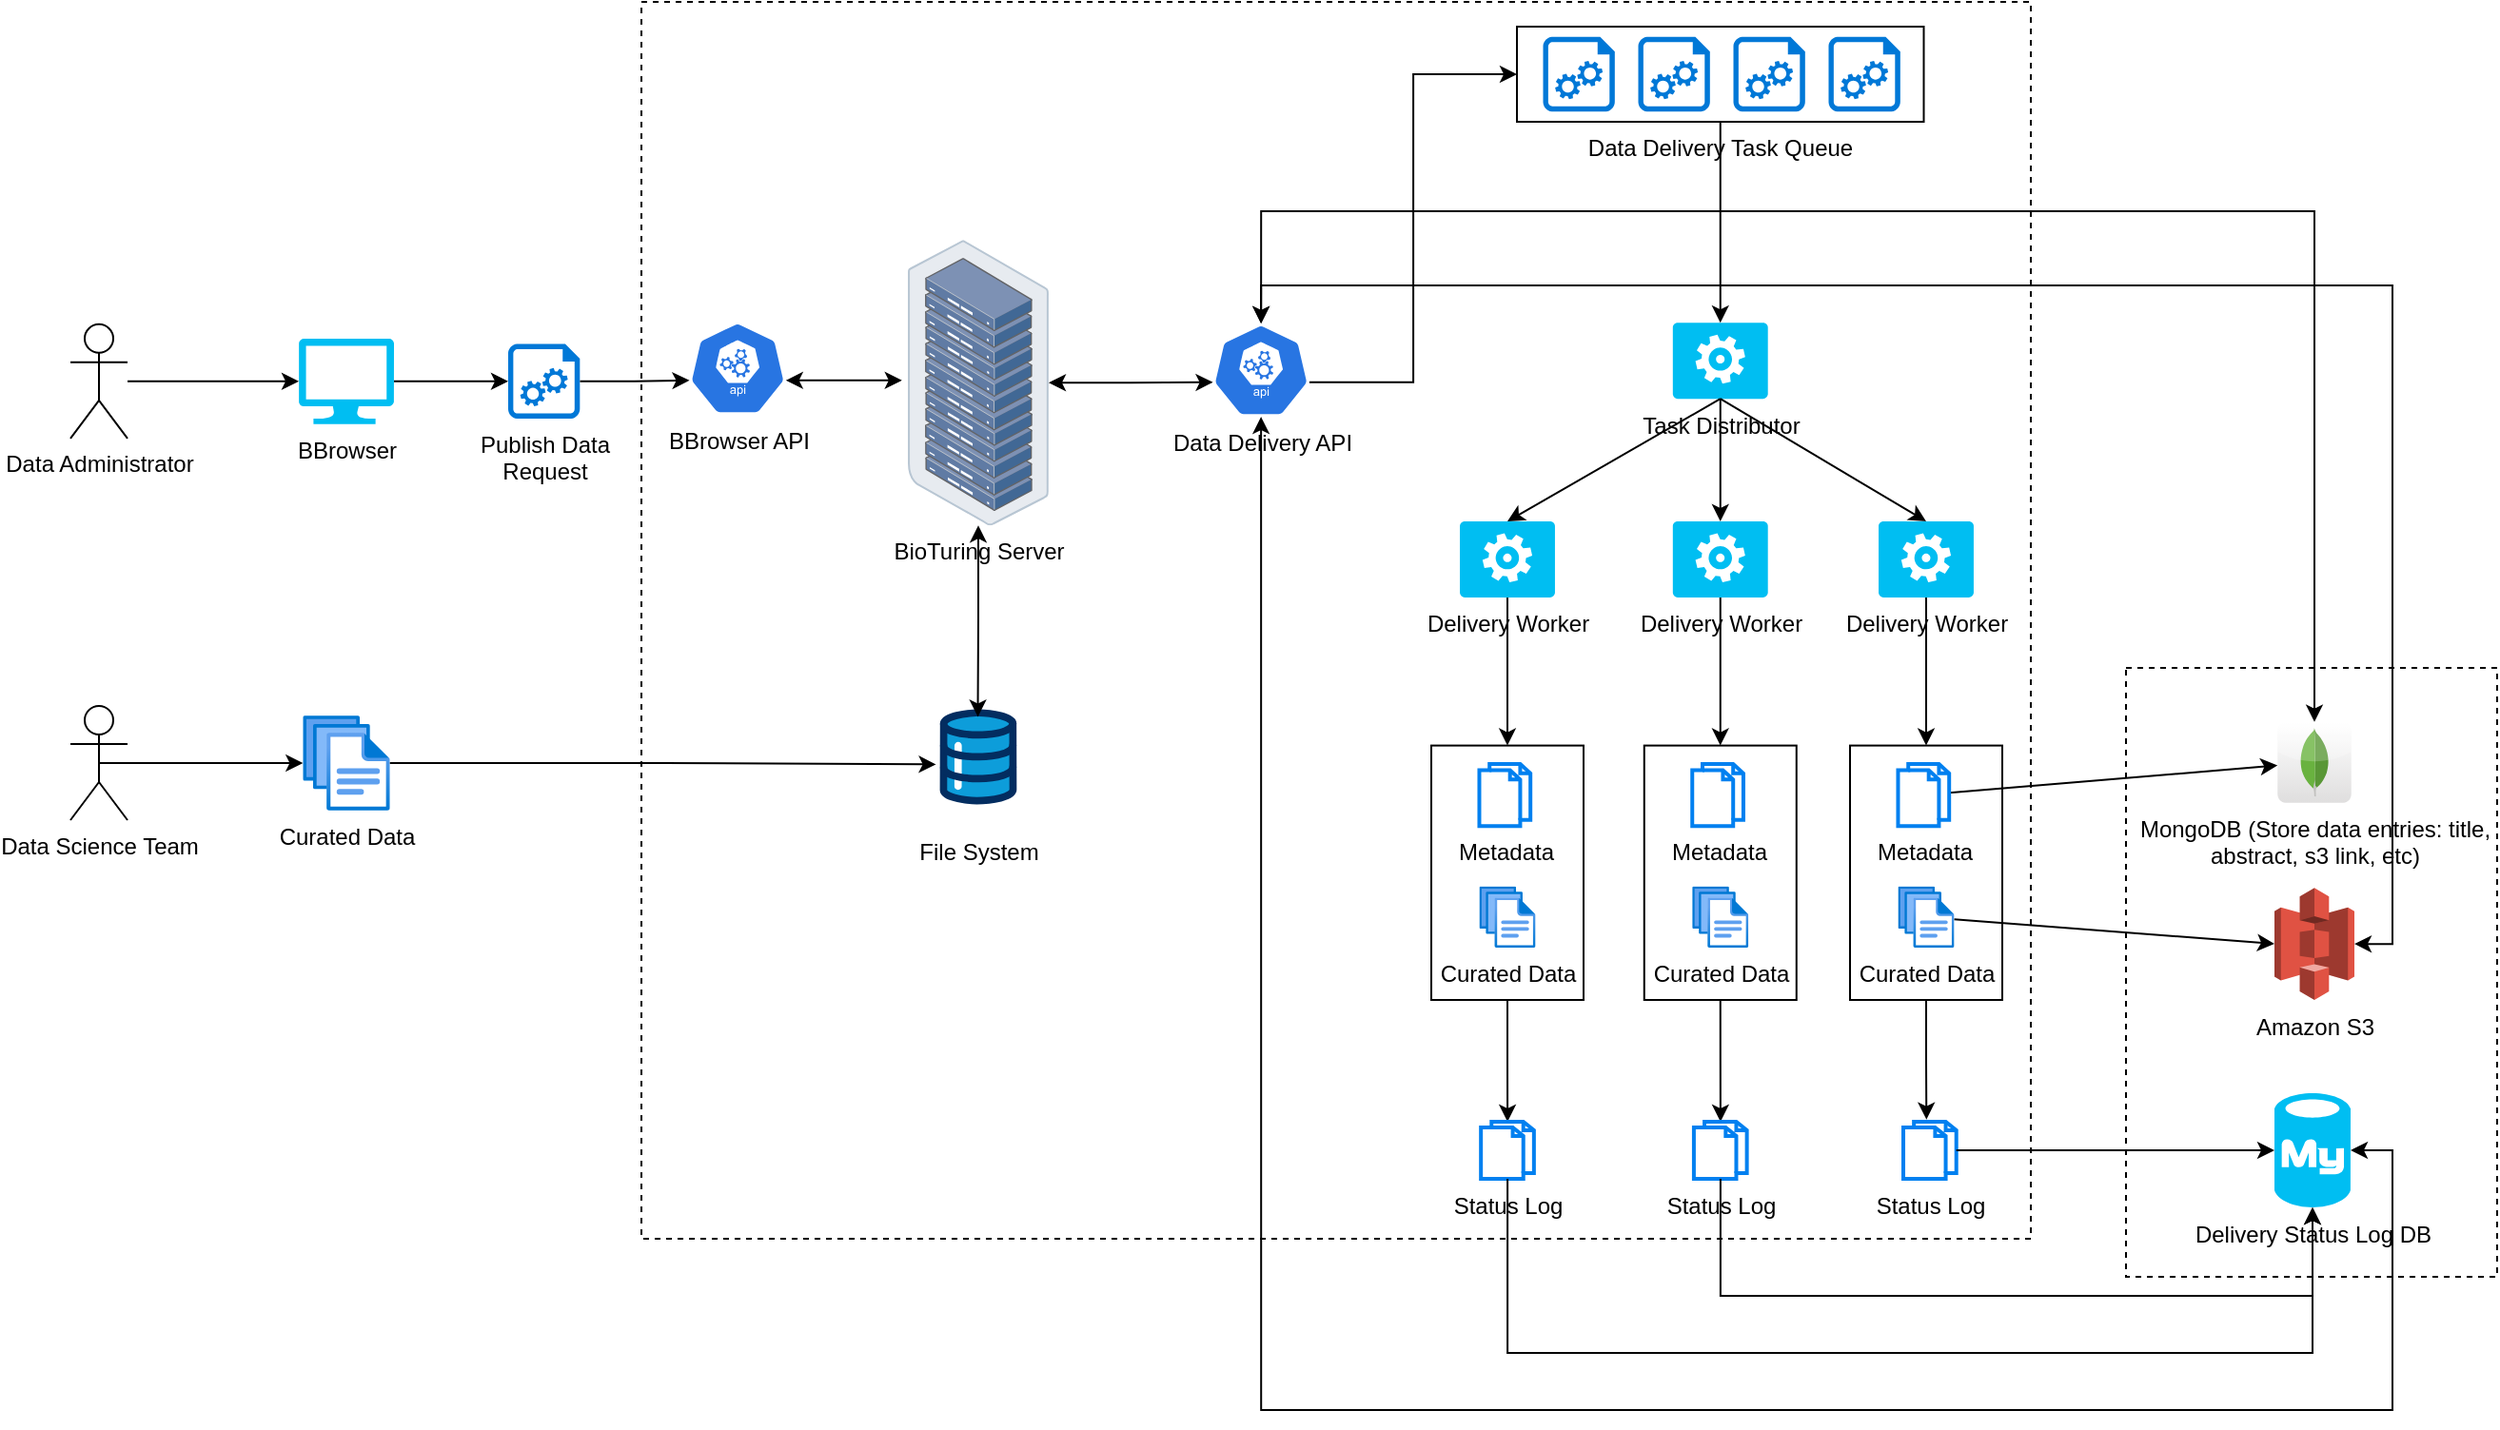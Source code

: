 <mxfile version="22.0.2" type="device">
  <diagram name="Page-1" id="F0XwoyQ3lqNc3LvD0mNE">
    <mxGraphModel dx="1668" dy="965" grid="1" gridSize="10" guides="1" tooltips="1" connect="1" arrows="1" fold="1" page="1" pageScale="1" pageWidth="850" pageHeight="1100" math="0" shadow="0">
      <root>
        <mxCell id="0" />
        <mxCell id="1" parent="0" />
        <mxCell id="MhcaZoFoSHZdR4m9wgJC-81" value="" style="rounded=0;whiteSpace=wrap;html=1;fillColor=none;dashed=1;" vertex="1" parent="1">
          <mxGeometry x="1150" y="470" width="195" height="320" as="geometry" />
        </mxCell>
        <mxCell id="MhcaZoFoSHZdR4m9wgJC-80" value="" style="rounded=0;whiteSpace=wrap;html=1;fillColor=none;dashed=1;" vertex="1" parent="1">
          <mxGeometry x="370" y="120" width="730" height="650" as="geometry" />
        </mxCell>
        <mxCell id="DhWCyM13J9A1nExANPJX-21" style="edgeStyle=orthogonalEdgeStyle;rounded=0;orthogonalLoop=1;jettySize=auto;html=1;" parent="1" source="DhWCyM13J9A1nExANPJX-2" target="MhcaZoFoSHZdR4m9wgJC-86" edge="1">
          <mxGeometry relative="1" as="geometry">
            <mxPoint x="190" y="319.4" as="targetPoint" />
          </mxGeometry>
        </mxCell>
        <mxCell id="DhWCyM13J9A1nExANPJX-2" value="Data Administrator" style="shape=umlActor;verticalLabelPosition=bottom;verticalAlign=top;html=1;" parent="1" vertex="1">
          <mxGeometry x="70" y="289.4" width="30" height="60" as="geometry" />
        </mxCell>
        <mxCell id="DhWCyM13J9A1nExANPJX-4" value="BioTuring Server" style="image;points=[];aspect=fixed;html=1;align=center;shadow=0;dashed=0;image=img/lib/allied_telesis/storage/Datacenter_Server_Rack.svg;" parent="1" vertex="1">
          <mxGeometry x="510" y="245.1" width="73.99" height="150" as="geometry" />
        </mxCell>
        <mxCell id="DhWCyM13J9A1nExANPJX-9" value="File System" style="verticalLabelPosition=bottom;aspect=fixed;html=1;shape=mxgraph.salesforce.data;fillColor=default;fontColor=#000000;strokeColor=#001DBC;" parent="1" vertex="1">
          <mxGeometry x="526.74" y="491.7" width="40.5" height="50" as="geometry" />
        </mxCell>
        <mxCell id="DhWCyM13J9A1nExANPJX-16" style="edgeStyle=orthogonalEdgeStyle;rounded=0;orthogonalLoop=1;jettySize=auto;html=1;exitX=0.5;exitY=0.5;exitDx=0;exitDy=0;exitPerimeter=0;" parent="1" source="DhWCyM13J9A1nExANPJX-10" target="DhWCyM13J9A1nExANPJX-12" edge="1">
          <mxGeometry relative="1" as="geometry" />
        </mxCell>
        <mxCell id="DhWCyM13J9A1nExANPJX-10" value="Data Science Team" style="shape=umlActor;verticalLabelPosition=bottom;verticalAlign=top;html=1;" parent="1" vertex="1">
          <mxGeometry x="70" y="490" width="30" height="60" as="geometry" />
        </mxCell>
        <mxCell id="DhWCyM13J9A1nExANPJX-12" value="Curated Data" style="image;aspect=fixed;html=1;points=[];align=center;fontSize=12;image=img/lib/azure2/general/Files.svg;" parent="1" vertex="1">
          <mxGeometry x="192.15" y="495" width="45.71" height="50" as="geometry" />
        </mxCell>
        <mxCell id="DhWCyM13J9A1nExANPJX-18" style="edgeStyle=orthogonalEdgeStyle;rounded=0;orthogonalLoop=1;jettySize=auto;html=1;entryX=-0.051;entryY=0.58;entryDx=0;entryDy=0;entryPerimeter=0;" parent="1" source="DhWCyM13J9A1nExANPJX-12" target="DhWCyM13J9A1nExANPJX-9" edge="1">
          <mxGeometry relative="1" as="geometry" />
        </mxCell>
        <mxCell id="DhWCyM13J9A1nExANPJX-19" style="edgeStyle=orthogonalEdgeStyle;rounded=0;orthogonalLoop=1;jettySize=auto;html=1;entryX=0.494;entryY=0.08;entryDx=0;entryDy=0;entryPerimeter=0;startArrow=classic;startFill=1;" parent="1" source="DhWCyM13J9A1nExANPJX-4" target="DhWCyM13J9A1nExANPJX-9" edge="1">
          <mxGeometry relative="1" as="geometry" />
        </mxCell>
        <mxCell id="DhWCyM13J9A1nExANPJX-22" value="Amazon S3" style="outlineConnect=0;dashed=0;verticalLabelPosition=bottom;verticalAlign=top;align=center;html=1;shape=mxgraph.aws3.s3;fillColor=#E05243;gradientColor=none;" parent="1" vertex="1">
          <mxGeometry x="1228" y="585.6" width="42" height="58.9" as="geometry" />
        </mxCell>
        <mxCell id="DhWCyM13J9A1nExANPJX-23" value="MongoDB (Store data entries: title, &lt;br&gt;abstract, s3 link, etc)" style="dashed=0;outlineConnect=0;html=1;align=center;labelPosition=center;verticalLabelPosition=bottom;verticalAlign=top;shape=mxgraph.webicons.mongodb;gradientColor=#DFDEDE" parent="1" vertex="1">
          <mxGeometry x="1229.62" y="498.35" width="38.75" height="42.5" as="geometry" />
        </mxCell>
        <mxCell id="DhWCyM13J9A1nExANPJX-28" value="Data Delivery Task Queue" style="rounded=0;whiteSpace=wrap;html=1;verticalAlign=top;fillColor=none;labelPosition=center;verticalLabelPosition=bottom;align=center;" parent="1" vertex="1">
          <mxGeometry x="830" y="133.0" width="213.75" height="50" as="geometry" />
        </mxCell>
        <mxCell id="DhWCyM13J9A1nExANPJX-24" value="Delivery Status Log DB" style="verticalLabelPosition=bottom;html=1;verticalAlign=top;align=center;strokeColor=none;fillColor=#00BEF2;shape=mxgraph.azure.mysql_database;" parent="1" vertex="1">
          <mxGeometry x="1228" y="693.5" width="40" height="60" as="geometry" />
        </mxCell>
        <mxCell id="DhWCyM13J9A1nExANPJX-26" value="" style="sketch=0;aspect=fixed;pointerEvents=1;shadow=0;dashed=0;html=1;strokeColor=none;labelPosition=center;verticalLabelPosition=bottom;verticalAlign=top;align=center;shape=mxgraph.azure.startup_task;fillColor=#0078D7;" parent="1" vertex="1">
          <mxGeometry x="843.75" y="138.34" width="37.74" height="39.32" as="geometry" />
        </mxCell>
        <mxCell id="DhWCyM13J9A1nExANPJX-30" value="" style="sketch=0;aspect=fixed;pointerEvents=1;shadow=0;dashed=0;html=1;strokeColor=none;labelPosition=center;verticalLabelPosition=bottom;verticalAlign=top;align=center;shape=mxgraph.azure.startup_task;fillColor=#0078D7;" parent="1" vertex="1">
          <mxGeometry x="893.75" y="138.34" width="37.74" height="39.32" as="geometry" />
        </mxCell>
        <mxCell id="DhWCyM13J9A1nExANPJX-31" value="" style="sketch=0;aspect=fixed;pointerEvents=1;shadow=0;dashed=0;html=1;strokeColor=none;labelPosition=center;verticalLabelPosition=bottom;verticalAlign=top;align=center;shape=mxgraph.azure.startup_task;fillColor=#0078D7;" parent="1" vertex="1">
          <mxGeometry x="943.75" y="138.34" width="37.74" height="39.32" as="geometry" />
        </mxCell>
        <mxCell id="DhWCyM13J9A1nExANPJX-32" value="" style="sketch=0;aspect=fixed;pointerEvents=1;shadow=0;dashed=0;html=1;strokeColor=none;labelPosition=center;verticalLabelPosition=bottom;verticalAlign=top;align=center;shape=mxgraph.azure.startup_task;fillColor=#0078D7;" parent="1" vertex="1">
          <mxGeometry x="993.75" y="138.34" width="37.74" height="39.32" as="geometry" />
        </mxCell>
        <mxCell id="DhWCyM13J9A1nExANPJX-34" value="Publish Data &lt;br&gt;Request" style="sketch=0;aspect=fixed;pointerEvents=1;shadow=0;dashed=0;html=1;strokeColor=none;labelPosition=center;verticalLabelPosition=bottom;verticalAlign=top;align=center;shape=mxgraph.azure.startup_task;fillColor=#0078D7;" parent="1" vertex="1">
          <mxGeometry x="300" y="299.74" width="37.74" height="39.32" as="geometry" />
        </mxCell>
        <mxCell id="DhWCyM13J9A1nExANPJX-40" value="BBrowser API" style="sketch=0;html=1;dashed=0;whitespace=wrap;fillColor=#2875E2;strokeColor=#ffffff;points=[[0.005,0.63,0],[0.1,0.2,0],[0.9,0.2,0],[0.5,0,0],[0.995,0.63,0],[0.72,0.99,0],[0.5,1,0],[0.28,0.99,0]];verticalLabelPosition=bottom;align=center;verticalAlign=top;shape=mxgraph.kubernetes.icon;prIcon=api" parent="1" vertex="1">
          <mxGeometry x="395" y="288" width="51.13" height="49.06" as="geometry" />
        </mxCell>
        <mxCell id="DhWCyM13J9A1nExANPJX-41" style="edgeStyle=orthogonalEdgeStyle;rounded=0;orthogonalLoop=1;jettySize=auto;html=1;exitX=1;exitY=0.5;exitDx=0;exitDy=0;exitPerimeter=0;entryX=0.005;entryY=0.63;entryDx=0;entryDy=0;entryPerimeter=0;" parent="1" source="DhWCyM13J9A1nExANPJX-34" target="DhWCyM13J9A1nExANPJX-40" edge="1">
          <mxGeometry relative="1" as="geometry" />
        </mxCell>
        <mxCell id="DhWCyM13J9A1nExANPJX-43" style="edgeStyle=orthogonalEdgeStyle;rounded=0;orthogonalLoop=1;jettySize=auto;html=1;exitX=0.995;exitY=0.63;exitDx=0;exitDy=0;exitPerimeter=0;entryX=-0.042;entryY=0.492;entryDx=0;entryDy=0;entryPerimeter=0;startArrow=classic;startFill=1;" parent="1" source="DhWCyM13J9A1nExANPJX-40" target="DhWCyM13J9A1nExANPJX-4" edge="1">
          <mxGeometry relative="1" as="geometry" />
        </mxCell>
        <mxCell id="DhWCyM13J9A1nExANPJX-44" value="Task Distributor" style="verticalLabelPosition=bottom;html=1;verticalAlign=top;align=center;strokeColor=none;fillColor=#00BEF2;shape=mxgraph.azure.worker_role;" parent="1" vertex="1">
          <mxGeometry x="911.88" y="288.61" width="50" height="40" as="geometry" />
        </mxCell>
        <mxCell id="MhcaZoFoSHZdR4m9wgJC-43" style="edgeStyle=orthogonalEdgeStyle;rounded=0;orthogonalLoop=1;jettySize=auto;html=1;exitX=0.5;exitY=1;exitDx=0;exitDy=0;exitPerimeter=0;" edge="1" parent="1" source="DhWCyM13J9A1nExANPJX-45" target="MhcaZoFoSHZdR4m9wgJC-38">
          <mxGeometry relative="1" as="geometry" />
        </mxCell>
        <mxCell id="DhWCyM13J9A1nExANPJX-45" value="Delivery Worker" style="verticalLabelPosition=bottom;html=1;verticalAlign=top;align=center;strokeColor=none;fillColor=#00BEF2;shape=mxgraph.azure.worker_role;" parent="1" vertex="1">
          <mxGeometry x="1020" y="393.0" width="50" height="40" as="geometry" />
        </mxCell>
        <mxCell id="MhcaZoFoSHZdR4m9wgJC-42" style="edgeStyle=orthogonalEdgeStyle;rounded=0;orthogonalLoop=1;jettySize=auto;html=1;exitX=0.5;exitY=1;exitDx=0;exitDy=0;exitPerimeter=0;entryX=0.5;entryY=0;entryDx=0;entryDy=0;" edge="1" parent="1" source="DhWCyM13J9A1nExANPJX-46" target="MhcaZoFoSHZdR4m9wgJC-46">
          <mxGeometry relative="1" as="geometry">
            <mxPoint x="936.88" y="510.8" as="targetPoint" />
          </mxGeometry>
        </mxCell>
        <mxCell id="DhWCyM13J9A1nExANPJX-46" value="Delivery Worker" style="verticalLabelPosition=bottom;html=1;verticalAlign=top;align=center;strokeColor=none;fillColor=#00BEF2;shape=mxgraph.azure.worker_role;" parent="1" vertex="1">
          <mxGeometry x="911.88" y="393" width="50" height="40" as="geometry" />
        </mxCell>
        <mxCell id="MhcaZoFoSHZdR4m9wgJC-24" style="edgeStyle=orthogonalEdgeStyle;rounded=0;orthogonalLoop=1;jettySize=auto;html=1;exitX=0.5;exitY=1;exitDx=0;exitDy=0;exitPerimeter=0;entryX=0.5;entryY=0;entryDx=0;entryDy=0;" edge="1" parent="1" source="DhWCyM13J9A1nExANPJX-49" target="MhcaZoFoSHZdR4m9wgJC-49">
          <mxGeometry relative="1" as="geometry">
            <mxPoint x="825" y="510.8" as="targetPoint" />
          </mxGeometry>
        </mxCell>
        <mxCell id="DhWCyM13J9A1nExANPJX-49" value="Delivery Worker" style="verticalLabelPosition=bottom;html=1;verticalAlign=top;align=center;strokeColor=none;fillColor=#00BEF2;shape=mxgraph.azure.worker_role;" parent="1" vertex="1">
          <mxGeometry x="800" y="393" width="50" height="40" as="geometry" />
        </mxCell>
        <mxCell id="DhWCyM13J9A1nExANPJX-50" style="edgeStyle=orthogonalEdgeStyle;rounded=0;orthogonalLoop=1;jettySize=auto;html=1;exitX=0.5;exitY=1;exitDx=0;exitDy=0;entryX=0.5;entryY=0;entryDx=0;entryDy=0;entryPerimeter=0;" parent="1" source="DhWCyM13J9A1nExANPJX-28" target="DhWCyM13J9A1nExANPJX-44" edge="1">
          <mxGeometry relative="1" as="geometry" />
        </mxCell>
        <mxCell id="DhWCyM13J9A1nExANPJX-51" style="rounded=0;orthogonalLoop=1;jettySize=auto;html=1;exitX=0.5;exitY=1;exitDx=0;exitDy=0;exitPerimeter=0;entryX=0.5;entryY=0;entryDx=0;entryDy=0;entryPerimeter=0;" parent="1" source="DhWCyM13J9A1nExANPJX-44" target="DhWCyM13J9A1nExANPJX-49" edge="1">
          <mxGeometry relative="1" as="geometry" />
        </mxCell>
        <mxCell id="DhWCyM13J9A1nExANPJX-52" style="rounded=0;orthogonalLoop=1;jettySize=auto;html=1;exitX=0.5;exitY=1;exitDx=0;exitDy=0;exitPerimeter=0;entryX=0.5;entryY=0;entryDx=0;entryDy=0;entryPerimeter=0;" parent="1" source="DhWCyM13J9A1nExANPJX-44" target="DhWCyM13J9A1nExANPJX-46" edge="1">
          <mxGeometry relative="1" as="geometry" />
        </mxCell>
        <mxCell id="DhWCyM13J9A1nExANPJX-53" style="rounded=0;orthogonalLoop=1;jettySize=auto;html=1;exitX=0.5;exitY=1;exitDx=0;exitDy=0;exitPerimeter=0;entryX=0.5;entryY=0;entryDx=0;entryDy=0;entryPerimeter=0;" parent="1" source="DhWCyM13J9A1nExANPJX-44" target="DhWCyM13J9A1nExANPJX-45" edge="1">
          <mxGeometry relative="1" as="geometry" />
        </mxCell>
        <mxCell id="DhWCyM13J9A1nExANPJX-68" style="edgeStyle=orthogonalEdgeStyle;rounded=0;orthogonalLoop=1;jettySize=auto;html=1;exitX=0.995;exitY=0.63;exitDx=0;exitDy=0;exitPerimeter=0;entryX=0;entryY=0.5;entryDx=0;entryDy=0;" parent="1" source="DhWCyM13J9A1nExANPJX-65" target="DhWCyM13J9A1nExANPJX-28" edge="1">
          <mxGeometry relative="1" as="geometry" />
        </mxCell>
        <mxCell id="DhWCyM13J9A1nExANPJX-65" value="Data Delivery API" style="sketch=0;html=1;dashed=0;whitespace=wrap;fillColor=#2875E2;strokeColor=#ffffff;points=[[0.005,0.63,0],[0.1,0.2,0],[0.9,0.2,0],[0.5,0,0],[0.995,0.63,0],[0.72,0.99,0],[0.5,1,0],[0.28,0.99,0]];verticalLabelPosition=bottom;align=center;verticalAlign=top;shape=mxgraph.kubernetes.icon;prIcon=api" parent="1" vertex="1">
          <mxGeometry x="670" y="289" width="51.13" height="49.06" as="geometry" />
        </mxCell>
        <mxCell id="DhWCyM13J9A1nExANPJX-67" style="edgeStyle=orthogonalEdgeStyle;rounded=0;orthogonalLoop=1;jettySize=auto;html=1;entryX=0.005;entryY=0.63;entryDx=0;entryDy=0;entryPerimeter=0;startArrow=classic;startFill=1;" parent="1" source="DhWCyM13J9A1nExANPJX-4" target="DhWCyM13J9A1nExANPJX-65" edge="1">
          <mxGeometry relative="1" as="geometry" />
        </mxCell>
        <mxCell id="MhcaZoFoSHZdR4m9wgJC-38" value="" style="rounded=0;whiteSpace=wrap;html=1;fillColor=none;" vertex="1" parent="1">
          <mxGeometry x="1005" y="510.8" width="80" height="133.7" as="geometry" />
        </mxCell>
        <mxCell id="MhcaZoFoSHZdR4m9wgJC-39" value="Curated Data" style="image;aspect=fixed;html=1;points=[];align=center;fontSize=12;image=img/lib/azure2/general/Files.svg;" vertex="1" parent="1">
          <mxGeometry x="1030.24" y="584.8" width="29.53" height="32.3" as="geometry" />
        </mxCell>
        <mxCell id="MhcaZoFoSHZdR4m9wgJC-45" style="rounded=0;orthogonalLoop=1;jettySize=auto;html=1;" edge="1" parent="1" source="MhcaZoFoSHZdR4m9wgJC-40" target="DhWCyM13J9A1nExANPJX-23">
          <mxGeometry relative="1" as="geometry" />
        </mxCell>
        <mxCell id="MhcaZoFoSHZdR4m9wgJC-40" value="Metadata" style="html=1;verticalLabelPosition=bottom;align=center;labelBackgroundColor=#ffffff;verticalAlign=top;strokeWidth=2;strokeColor=#0080F0;shadow=0;dashed=0;shape=mxgraph.ios7.icons.documents;" vertex="1" parent="1">
          <mxGeometry x="1030.24" y="520.5" width="26.85" height="32.6" as="geometry" />
        </mxCell>
        <mxCell id="MhcaZoFoSHZdR4m9wgJC-41" value="Status Log" style="html=1;verticalLabelPosition=bottom;align=center;labelBackgroundColor=#ffffff;verticalAlign=top;strokeWidth=2;strokeColor=#0080F0;shadow=0;dashed=0;shape=mxgraph.ios7.icons.documents;" vertex="1" parent="1">
          <mxGeometry x="1033" y="708.5" width="27.85" height="30" as="geometry" />
        </mxCell>
        <mxCell id="MhcaZoFoSHZdR4m9wgJC-44" style="rounded=0;orthogonalLoop=1;jettySize=auto;html=1;entryX=0;entryY=0.5;entryDx=0;entryDy=0;entryPerimeter=0;" edge="1" parent="1" source="MhcaZoFoSHZdR4m9wgJC-39" target="DhWCyM13J9A1nExANPJX-22">
          <mxGeometry relative="1" as="geometry" />
        </mxCell>
        <mxCell id="MhcaZoFoSHZdR4m9wgJC-70" style="edgeStyle=orthogonalEdgeStyle;rounded=0;orthogonalLoop=1;jettySize=auto;html=1;exitX=0.5;exitY=1;exitDx=0;exitDy=0;" edge="1" parent="1" source="MhcaZoFoSHZdR4m9wgJC-46" target="MhcaZoFoSHZdR4m9wgJC-67">
          <mxGeometry relative="1" as="geometry" />
        </mxCell>
        <mxCell id="MhcaZoFoSHZdR4m9wgJC-46" value="" style="rounded=0;whiteSpace=wrap;html=1;fillColor=none;" vertex="1" parent="1">
          <mxGeometry x="896.88" y="510.8" width="80" height="133.7" as="geometry" />
        </mxCell>
        <mxCell id="MhcaZoFoSHZdR4m9wgJC-47" value="Curated Data" style="image;aspect=fixed;html=1;points=[];align=center;fontSize=12;image=img/lib/azure2/general/Files.svg;" vertex="1" parent="1">
          <mxGeometry x="922.12" y="584.8" width="29.53" height="32.3" as="geometry" />
        </mxCell>
        <mxCell id="MhcaZoFoSHZdR4m9wgJC-48" value="Metadata" style="html=1;verticalLabelPosition=bottom;align=center;labelBackgroundColor=#ffffff;verticalAlign=top;strokeWidth=2;strokeColor=#0080F0;shadow=0;dashed=0;shape=mxgraph.ios7.icons.documents;" vertex="1" parent="1">
          <mxGeometry x="922.12" y="520.5" width="26.85" height="32.6" as="geometry" />
        </mxCell>
        <mxCell id="MhcaZoFoSHZdR4m9wgJC-69" style="edgeStyle=orthogonalEdgeStyle;rounded=0;orthogonalLoop=1;jettySize=auto;html=1;exitX=0.5;exitY=1;exitDx=0;exitDy=0;" edge="1" parent="1" source="MhcaZoFoSHZdR4m9wgJC-49" target="MhcaZoFoSHZdR4m9wgJC-68">
          <mxGeometry relative="1" as="geometry" />
        </mxCell>
        <mxCell id="MhcaZoFoSHZdR4m9wgJC-49" value="" style="rounded=0;whiteSpace=wrap;html=1;fillColor=none;" vertex="1" parent="1">
          <mxGeometry x="785" y="510.8" width="80" height="133.7" as="geometry" />
        </mxCell>
        <mxCell id="MhcaZoFoSHZdR4m9wgJC-50" value="Curated Data" style="image;aspect=fixed;html=1;points=[];align=center;fontSize=12;image=img/lib/azure2/general/Files.svg;" vertex="1" parent="1">
          <mxGeometry x="810.24" y="584.8" width="29.53" height="32.3" as="geometry" />
        </mxCell>
        <mxCell id="MhcaZoFoSHZdR4m9wgJC-51" value="Metadata" style="html=1;verticalLabelPosition=bottom;align=center;labelBackgroundColor=#ffffff;verticalAlign=top;strokeWidth=2;strokeColor=#0080F0;shadow=0;dashed=0;shape=mxgraph.ios7.icons.documents;" vertex="1" parent="1">
          <mxGeometry x="810.24" y="520.5" width="26.85" height="32.6" as="geometry" />
        </mxCell>
        <mxCell id="MhcaZoFoSHZdR4m9wgJC-53" style="edgeStyle=orthogonalEdgeStyle;rounded=0;orthogonalLoop=1;jettySize=auto;html=1;exitX=0.5;exitY=1;exitDx=0;exitDy=0;entryX=0.436;entryY=-0.039;entryDx=0;entryDy=0;entryPerimeter=0;" edge="1" parent="1" source="MhcaZoFoSHZdR4m9wgJC-38" target="MhcaZoFoSHZdR4m9wgJC-41">
          <mxGeometry relative="1" as="geometry" />
        </mxCell>
        <mxCell id="MhcaZoFoSHZdR4m9wgJC-64" style="edgeStyle=orthogonalEdgeStyle;rounded=0;orthogonalLoop=1;jettySize=auto;html=1;exitX=0.5;exitY=0;exitDx=0;exitDy=0;exitPerimeter=0;entryX=1;entryY=0.5;entryDx=0;entryDy=0;entryPerimeter=0;startArrow=classic;startFill=1;" edge="1" parent="1" source="DhWCyM13J9A1nExANPJX-65" target="DhWCyM13J9A1nExANPJX-22">
          <mxGeometry relative="1" as="geometry" />
        </mxCell>
        <mxCell id="MhcaZoFoSHZdR4m9wgJC-67" value="Status Log" style="html=1;verticalLabelPosition=bottom;align=center;labelBackgroundColor=#ffffff;verticalAlign=top;strokeWidth=2;strokeColor=#0080F0;shadow=0;dashed=0;shape=mxgraph.ios7.icons.documents;" vertex="1" parent="1">
          <mxGeometry x="922.96" y="708.5" width="27.85" height="30" as="geometry" />
        </mxCell>
        <mxCell id="MhcaZoFoSHZdR4m9wgJC-68" value="Status Log" style="html=1;verticalLabelPosition=bottom;align=center;labelBackgroundColor=#ffffff;verticalAlign=top;strokeWidth=2;strokeColor=#0080F0;shadow=0;dashed=0;shape=mxgraph.ios7.icons.documents;" vertex="1" parent="1">
          <mxGeometry x="811.08" y="708.5" width="27.85" height="30" as="geometry" />
        </mxCell>
        <mxCell id="MhcaZoFoSHZdR4m9wgJC-74" style="edgeStyle=orthogonalEdgeStyle;rounded=0;orthogonalLoop=1;jettySize=auto;html=1;entryX=0;entryY=0.5;entryDx=0;entryDy=0;entryPerimeter=0;" edge="1" parent="1" source="MhcaZoFoSHZdR4m9wgJC-41" target="DhWCyM13J9A1nExANPJX-24">
          <mxGeometry relative="1" as="geometry" />
        </mxCell>
        <mxCell id="MhcaZoFoSHZdR4m9wgJC-75" style="edgeStyle=orthogonalEdgeStyle;rounded=0;orthogonalLoop=1;jettySize=auto;html=1;entryX=0.5;entryY=1;entryDx=0;entryDy=0;entryPerimeter=0;" edge="1" parent="1" source="MhcaZoFoSHZdR4m9wgJC-67" target="DhWCyM13J9A1nExANPJX-24">
          <mxGeometry relative="1" as="geometry">
            <Array as="points">
              <mxPoint x="937" y="800" />
              <mxPoint x="1248" y="800" />
            </Array>
          </mxGeometry>
        </mxCell>
        <mxCell id="MhcaZoFoSHZdR4m9wgJC-76" style="edgeStyle=orthogonalEdgeStyle;rounded=0;orthogonalLoop=1;jettySize=auto;html=1;entryX=0.5;entryY=1;entryDx=0;entryDy=0;entryPerimeter=0;" edge="1" parent="1" source="MhcaZoFoSHZdR4m9wgJC-68" target="DhWCyM13J9A1nExANPJX-24">
          <mxGeometry relative="1" as="geometry">
            <Array as="points">
              <mxPoint x="825" y="830" />
              <mxPoint x="1248" y="830" />
            </Array>
          </mxGeometry>
        </mxCell>
        <mxCell id="MhcaZoFoSHZdR4m9wgJC-78" style="edgeStyle=orthogonalEdgeStyle;rounded=0;orthogonalLoop=1;jettySize=auto;html=1;exitX=0.5;exitY=1;exitDx=0;exitDy=0;exitPerimeter=0;entryX=1;entryY=0.5;entryDx=0;entryDy=0;entryPerimeter=0;startArrow=classic;startFill=1;" edge="1" parent="1" source="DhWCyM13J9A1nExANPJX-65" target="DhWCyM13J9A1nExANPJX-24">
          <mxGeometry relative="1" as="geometry">
            <Array as="points">
              <mxPoint x="696" y="860" />
              <mxPoint x="1290" y="860" />
              <mxPoint x="1290" y="724" />
            </Array>
          </mxGeometry>
        </mxCell>
        <mxCell id="MhcaZoFoSHZdR4m9wgJC-83" style="edgeStyle=orthogonalEdgeStyle;rounded=0;orthogonalLoop=1;jettySize=auto;html=1;entryX=0.5;entryY=0;entryDx=0;entryDy=0;entryPerimeter=0;startArrow=classic;startFill=1;" edge="1" parent="1" source="DhWCyM13J9A1nExANPJX-23" target="DhWCyM13J9A1nExANPJX-65">
          <mxGeometry relative="1" as="geometry">
            <Array as="points">
              <mxPoint x="1249" y="230" />
              <mxPoint x="696" y="230" />
            </Array>
          </mxGeometry>
        </mxCell>
        <mxCell id="MhcaZoFoSHZdR4m9wgJC-86" value="BBrowser" style="verticalLabelPosition=bottom;html=1;verticalAlign=top;align=center;strokeColor=none;fillColor=#00BEF2;shape=mxgraph.azure.computer;pointerEvents=1;" vertex="1" parent="1">
          <mxGeometry x="190.0" y="296.9" width="50" height="45" as="geometry" />
        </mxCell>
        <mxCell id="MhcaZoFoSHZdR4m9wgJC-87" style="edgeStyle=orthogonalEdgeStyle;rounded=0;orthogonalLoop=1;jettySize=auto;html=1;entryX=0;entryY=0.5;entryDx=0;entryDy=0;entryPerimeter=0;" edge="1" parent="1" source="MhcaZoFoSHZdR4m9wgJC-86" target="DhWCyM13J9A1nExANPJX-34">
          <mxGeometry relative="1" as="geometry" />
        </mxCell>
      </root>
    </mxGraphModel>
  </diagram>
</mxfile>
